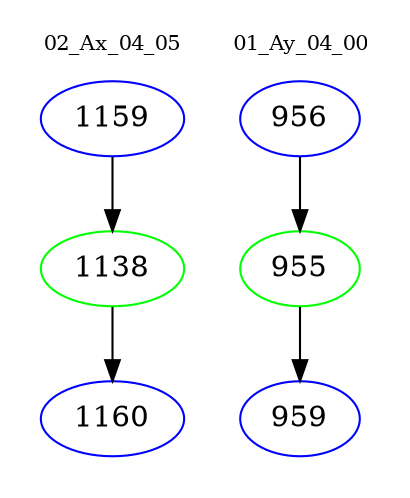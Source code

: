 digraph{
subgraph cluster_0 {
color = white
label = "02_Ax_04_05";
fontsize=10;
T0_1159 [label="1159", color="blue"]
T0_1159 -> T0_1138 [color="black"]
T0_1138 [label="1138", color="green"]
T0_1138 -> T0_1160 [color="black"]
T0_1160 [label="1160", color="blue"]
}
subgraph cluster_1 {
color = white
label = "01_Ay_04_00";
fontsize=10;
T1_956 [label="956", color="blue"]
T1_956 -> T1_955 [color="black"]
T1_955 [label="955", color="green"]
T1_955 -> T1_959 [color="black"]
T1_959 [label="959", color="blue"]
}
}
